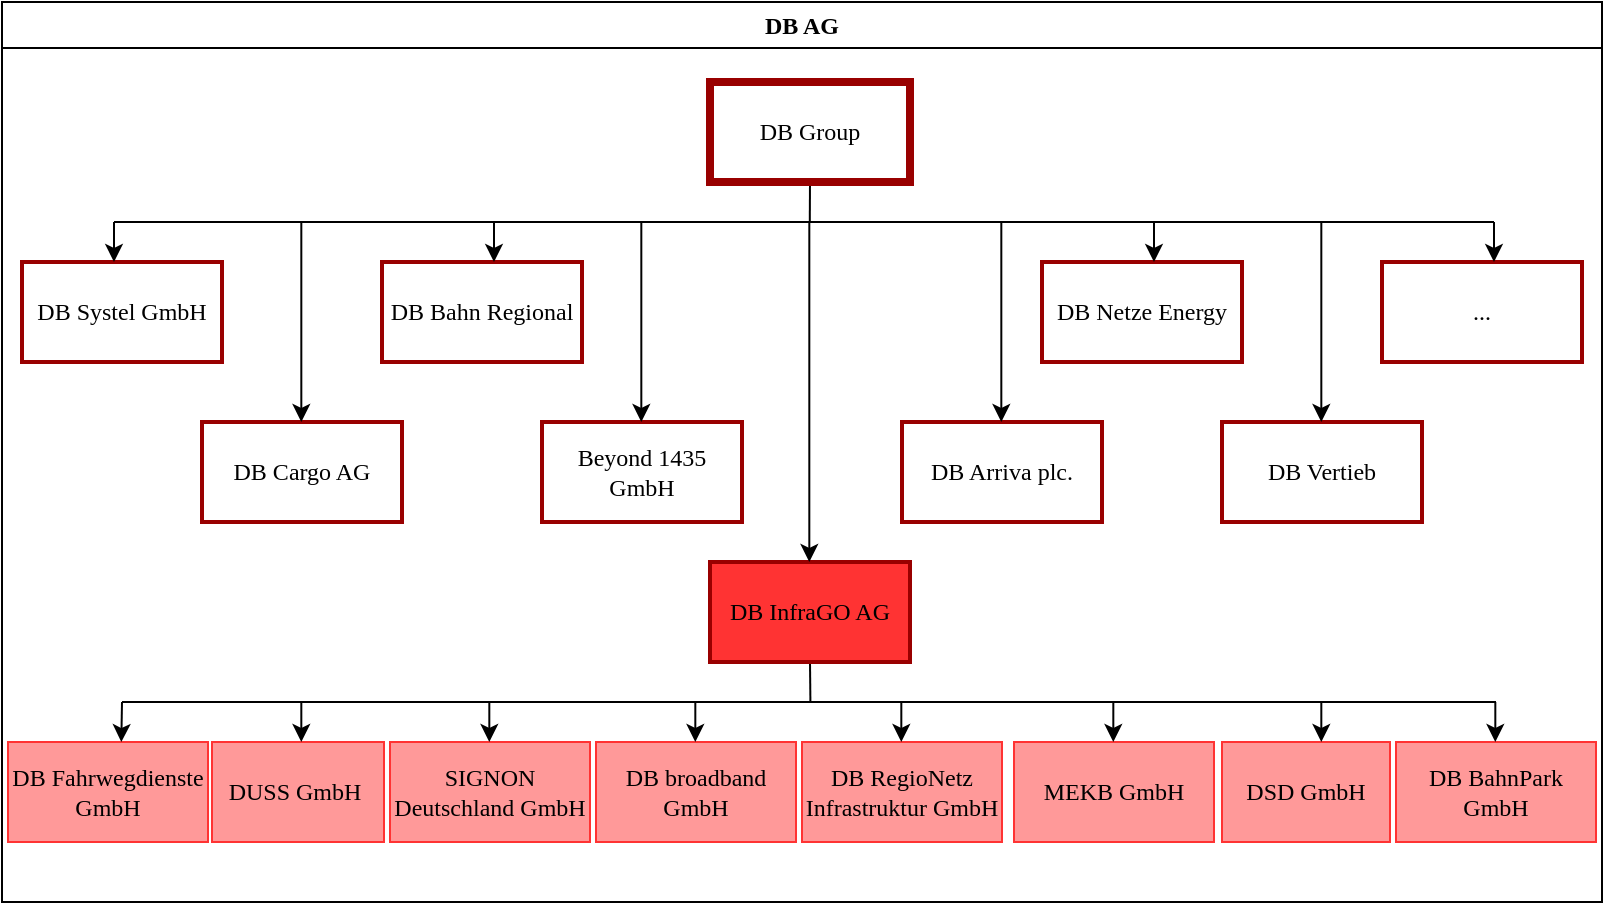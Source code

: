 <mxfile version="22.1.21" type="device">
  <diagram id="prtHgNgQTEPvFCAcTncT" name="Page-1">
    <mxGraphModel dx="768" dy="409" grid="1" gridSize="10" guides="1" tooltips="1" connect="1" arrows="1" fold="1" page="1" pageScale="1" pageWidth="827" pageHeight="1169" math="0" shadow="0">
      <root>
        <mxCell id="0" />
        <mxCell id="1" parent="0" />
        <mxCell id="kkPGquVViK1kUJGBI-3t-1" value="DB AG" style="swimlane;whiteSpace=wrap;html=1;fontFamily=Times New Roman;" vertex="1" parent="1">
          <mxGeometry x="14" y="220" width="800" height="450" as="geometry" />
        </mxCell>
        <mxCell id="kkPGquVViK1kUJGBI-3t-3" value="DB Systel GmbH" style="rounded=0;whiteSpace=wrap;html=1;fontFamily=Times New Roman;strokeWidth=2;strokeColor=#990000;" vertex="1" parent="kkPGquVViK1kUJGBI-3t-1">
          <mxGeometry x="10" y="130" width="100" height="50" as="geometry" />
        </mxCell>
        <mxCell id="kkPGquVViK1kUJGBI-3t-18" value="DB Arriva plc." style="rounded=0;whiteSpace=wrap;html=1;fontFamily=Times New Roman;strokeWidth=2;strokeColor=#990000;" vertex="1" parent="kkPGquVViK1kUJGBI-3t-1">
          <mxGeometry x="450" y="210" width="100" height="50" as="geometry" />
        </mxCell>
        <mxCell id="kkPGquVViK1kUJGBI-3t-19" value="DB Vertieb" style="rounded=0;whiteSpace=wrap;html=1;fontFamily=Times New Roman;strokeWidth=2;strokeColor=#990000;" vertex="1" parent="kkPGquVViK1kUJGBI-3t-1">
          <mxGeometry x="610" y="210" width="100" height="50" as="geometry" />
        </mxCell>
        <mxCell id="kkPGquVViK1kUJGBI-3t-20" value="DB Netze Energy" style="rounded=0;whiteSpace=wrap;html=1;fontFamily=Times New Roman;strokeWidth=2;strokeColor=#990000;" vertex="1" parent="kkPGquVViK1kUJGBI-3t-1">
          <mxGeometry x="520" y="130" width="100" height="50" as="geometry" />
        </mxCell>
        <mxCell id="kkPGquVViK1kUJGBI-3t-17" value="..." style="rounded=0;whiteSpace=wrap;html=1;fontFamily=Times New Roman;strokeWidth=2;strokeColor=#990000;" vertex="1" parent="kkPGquVViK1kUJGBI-3t-1">
          <mxGeometry x="690" y="130" width="100" height="50" as="geometry" />
        </mxCell>
        <mxCell id="kkPGquVViK1kUJGBI-3t-16" value="DB Cargo AG" style="rounded=0;whiteSpace=wrap;html=1;fontFamily=Times New Roman;strokeWidth=2;strokeColor=#990000;" vertex="1" parent="kkPGquVViK1kUJGBI-3t-1">
          <mxGeometry x="100" y="210" width="100" height="50" as="geometry" />
        </mxCell>
        <mxCell id="kkPGquVViK1kUJGBI-3t-15" value="DB Bahn Regional" style="rounded=0;whiteSpace=wrap;html=1;fontFamily=Times New Roman;strokeWidth=2;strokeColor=#990000;" vertex="1" parent="kkPGquVViK1kUJGBI-3t-1">
          <mxGeometry x="190" y="130" width="100" height="50" as="geometry" />
        </mxCell>
        <mxCell id="kkPGquVViK1kUJGBI-3t-14" value="Beyond 1435 GmbH" style="rounded=0;whiteSpace=wrap;html=1;fontFamily=Times New Roman;strokeWidth=2;strokeColor=#990000;" vertex="1" parent="kkPGquVViK1kUJGBI-3t-1">
          <mxGeometry x="270" y="210" width="100" height="50" as="geometry" />
        </mxCell>
        <mxCell id="kkPGquVViK1kUJGBI-3t-68" style="edgeStyle=orthogonalEdgeStyle;rounded=0;orthogonalLoop=1;jettySize=auto;html=1;exitX=0.5;exitY=1;exitDx=0;exitDy=0;endArrow=none;endFill=0;" edge="1" parent="kkPGquVViK1kUJGBI-3t-1" source="kkPGquVViK1kUJGBI-3t-13">
          <mxGeometry relative="1" as="geometry">
            <mxPoint x="404.207" y="350" as="targetPoint" />
          </mxGeometry>
        </mxCell>
        <mxCell id="kkPGquVViK1kUJGBI-3t-13" value="DB InfraGO AG" style="rounded=0;whiteSpace=wrap;html=1;fontFamily=Times New Roman;strokeWidth=2;strokeColor=#990000;fillColor=#FF3333;" vertex="1" parent="kkPGquVViK1kUJGBI-3t-1">
          <mxGeometry x="354" y="280" width="100" height="50" as="geometry" />
        </mxCell>
        <mxCell id="kkPGquVViK1kUJGBI-3t-23" style="edgeStyle=orthogonalEdgeStyle;rounded=0;orthogonalLoop=1;jettySize=auto;html=1;exitX=0.5;exitY=1;exitDx=0;exitDy=0;endArrow=none;endFill=0;fontFamily=Times New Roman;" edge="1" parent="kkPGquVViK1kUJGBI-3t-1" source="kkPGquVViK1kUJGBI-3t-21">
          <mxGeometry relative="1" as="geometry">
            <mxPoint x="403.897" y="110.0" as="targetPoint" />
          </mxGeometry>
        </mxCell>
        <mxCell id="kkPGquVViK1kUJGBI-3t-21" value="DB Group" style="rounded=0;whiteSpace=wrap;html=1;fontFamily=Times New Roman;strokeWidth=4;strokeColor=#990000;" vertex="1" parent="kkPGquVViK1kUJGBI-3t-1">
          <mxGeometry x="354" y="40" width="100" height="50" as="geometry" />
        </mxCell>
        <mxCell id="kkPGquVViK1kUJGBI-3t-26" value="" style="endArrow=classic;html=1;rounded=0;fontFamily=Times New Roman;endFill=1;" edge="1" parent="kkPGquVViK1kUJGBI-3t-1">
          <mxGeometry width="50" height="50" relative="1" as="geometry">
            <mxPoint x="746" y="110" as="sourcePoint" />
            <mxPoint x="746" y="130" as="targetPoint" />
          </mxGeometry>
        </mxCell>
        <mxCell id="kkPGquVViK1kUJGBI-3t-27" value="" style="endArrow=classic;html=1;rounded=0;fontFamily=Times New Roman;endFill=1;" edge="1" parent="kkPGquVViK1kUJGBI-3t-1">
          <mxGeometry width="50" height="50" relative="1" as="geometry">
            <mxPoint x="246" y="110" as="sourcePoint" />
            <mxPoint x="246" y="130" as="targetPoint" />
          </mxGeometry>
        </mxCell>
        <mxCell id="kkPGquVViK1kUJGBI-3t-28" value="" style="endArrow=classic;html=1;rounded=0;fontFamily=Times New Roman;endFill=1;" edge="1" parent="kkPGquVViK1kUJGBI-3t-1">
          <mxGeometry width="50" height="50" relative="1" as="geometry">
            <mxPoint x="576" y="110" as="sourcePoint" />
            <mxPoint x="576" y="130" as="targetPoint" />
          </mxGeometry>
        </mxCell>
        <mxCell id="kkPGquVViK1kUJGBI-3t-44" value="" style="endArrow=classic;html=1;rounded=0;fontFamily=Times New Roman;endFill=1;" edge="1" parent="kkPGquVViK1kUJGBI-3t-1">
          <mxGeometry width="50" height="50" relative="1" as="geometry">
            <mxPoint x="403.66" y="110" as="sourcePoint" />
            <mxPoint x="403.66" y="280" as="targetPoint" />
          </mxGeometry>
        </mxCell>
        <mxCell id="kkPGquVViK1kUJGBI-3t-48" value="" style="endArrow=classic;html=1;rounded=0;exitX=0.5;exitY=0;exitDx=0;exitDy=0;fontFamily=Times New Roman;endFill=1;" edge="1" parent="kkPGquVViK1kUJGBI-3t-1">
          <mxGeometry width="50" height="50" relative="1" as="geometry">
            <mxPoint x="149.66" y="110" as="sourcePoint" />
            <mxPoint x="149.66" y="210" as="targetPoint" />
          </mxGeometry>
        </mxCell>
        <mxCell id="kkPGquVViK1kUJGBI-3t-47" value="" style="endArrow=classic;html=1;rounded=0;exitX=0.5;exitY=0;exitDx=0;exitDy=0;fontFamily=Times New Roman;endFill=1;" edge="1" parent="kkPGquVViK1kUJGBI-3t-1">
          <mxGeometry width="50" height="50" relative="1" as="geometry">
            <mxPoint x="659.66" y="110" as="sourcePoint" />
            <mxPoint x="659.66" y="210" as="targetPoint" />
          </mxGeometry>
        </mxCell>
        <mxCell id="kkPGquVViK1kUJGBI-3t-46" value="" style="endArrow=classic;html=1;rounded=0;exitX=0.5;exitY=0;exitDx=0;exitDy=0;fontFamily=Times New Roman;endFill=1;" edge="1" parent="kkPGquVViK1kUJGBI-3t-1">
          <mxGeometry width="50" height="50" relative="1" as="geometry">
            <mxPoint x="499.66" y="110" as="sourcePoint" />
            <mxPoint x="499.66" y="210" as="targetPoint" />
          </mxGeometry>
        </mxCell>
        <mxCell id="kkPGquVViK1kUJGBI-3t-49" value="DB Fahrwegdienste GmbH" style="rounded=0;whiteSpace=wrap;html=1;fontFamily=Times New Roman;fillColor=#FF9999;strokeColor=#FF3333;" vertex="1" parent="kkPGquVViK1kUJGBI-3t-1">
          <mxGeometry x="3" y="370" width="100" height="50" as="geometry" />
        </mxCell>
        <mxCell id="kkPGquVViK1kUJGBI-3t-50" value="DUSS GmbH&amp;nbsp;" style="rounded=0;whiteSpace=wrap;html=1;fontFamily=Times New Roman;fillColor=#FF9999;strokeColor=#FF3333;" vertex="1" parent="kkPGquVViK1kUJGBI-3t-1">
          <mxGeometry x="105" y="370" width="86" height="50" as="geometry" />
        </mxCell>
        <mxCell id="kkPGquVViK1kUJGBI-3t-51" value="SIGNON Deutschland GmbH" style="rounded=0;whiteSpace=wrap;html=1;fontFamily=Times New Roman;fillColor=#FF9999;strokeColor=#FF3333;" vertex="1" parent="kkPGquVViK1kUJGBI-3t-1">
          <mxGeometry x="194" y="370" width="100" height="50" as="geometry" />
        </mxCell>
        <mxCell id="kkPGquVViK1kUJGBI-3t-52" value="DB broadband GmbH" style="rounded=0;whiteSpace=wrap;html=1;fontFamily=Times New Roman;fillColor=#FF9999;strokeColor=#FF3333;" vertex="1" parent="kkPGquVViK1kUJGBI-3t-1">
          <mxGeometry x="297" y="370" width="100" height="50" as="geometry" />
        </mxCell>
        <mxCell id="kkPGquVViK1kUJGBI-3t-53" value="DB RegioNetz Infrastruktur GmbH" style="rounded=0;whiteSpace=wrap;html=1;fontFamily=Times New Roman;fillColor=#FF9999;strokeColor=#FF3333;" vertex="1" parent="kkPGquVViK1kUJGBI-3t-1">
          <mxGeometry x="400" y="370" width="100" height="50" as="geometry" />
        </mxCell>
        <mxCell id="kkPGquVViK1kUJGBI-3t-54" value="DSD GmbH" style="rounded=0;whiteSpace=wrap;html=1;fontFamily=Times New Roman;fillColor=#FF9999;strokeColor=#FF3333;" vertex="1" parent="kkPGquVViK1kUJGBI-3t-1">
          <mxGeometry x="610" y="370" width="84" height="50" as="geometry" />
        </mxCell>
        <mxCell id="kkPGquVViK1kUJGBI-3t-58" value="DB BahnPark GmbH" style="rounded=0;whiteSpace=wrap;html=1;fontFamily=Times New Roman;fillColor=#FF9999;strokeColor=#FF3333;" vertex="1" parent="kkPGquVViK1kUJGBI-3t-1">
          <mxGeometry x="697" y="370" width="100" height="50" as="geometry" />
        </mxCell>
        <mxCell id="kkPGquVViK1kUJGBI-3t-57" value="MEKB GmbH" style="rounded=0;whiteSpace=wrap;html=1;fontFamily=Times New Roman;fillColor=#FF9999;strokeColor=#FF3333;" vertex="1" parent="kkPGquVViK1kUJGBI-3t-1">
          <mxGeometry x="506" y="370" width="100" height="50" as="geometry" />
        </mxCell>
        <mxCell id="kkPGquVViK1kUJGBI-3t-59" value="" style="endArrow=none;html=1;rounded=0;fontFamily=Times New Roman;" edge="1" parent="kkPGquVViK1kUJGBI-3t-1">
          <mxGeometry width="50" height="50" relative="1" as="geometry">
            <mxPoint x="60" y="350" as="sourcePoint" />
            <mxPoint x="747" y="350" as="targetPoint" />
          </mxGeometry>
        </mxCell>
        <mxCell id="kkPGquVViK1kUJGBI-3t-60" value="" style="endArrow=classic;html=1;rounded=0;fontFamily=Times New Roman;endFill=1;" edge="1" parent="kkPGquVViK1kUJGBI-3t-1">
          <mxGeometry width="50" height="50" relative="1" as="geometry">
            <mxPoint x="60" y="350" as="sourcePoint" />
            <mxPoint x="59.66" y="370" as="targetPoint" />
          </mxGeometry>
        </mxCell>
        <mxCell id="kkPGquVViK1kUJGBI-3t-61" value="" style="endArrow=classic;html=1;rounded=0;fontFamily=Times New Roman;endFill=1;" edge="1" parent="kkPGquVViK1kUJGBI-3t-1">
          <mxGeometry width="50" height="50" relative="1" as="geometry">
            <mxPoint x="149.66" y="350" as="sourcePoint" />
            <mxPoint x="149.66" y="370" as="targetPoint" />
          </mxGeometry>
        </mxCell>
        <mxCell id="kkPGquVViK1kUJGBI-3t-62" value="" style="endArrow=classic;html=1;rounded=0;fontFamily=Times New Roman;endFill=1;" edge="1" parent="kkPGquVViK1kUJGBI-3t-1">
          <mxGeometry width="50" height="50" relative="1" as="geometry">
            <mxPoint x="243.66" y="350" as="sourcePoint" />
            <mxPoint x="243.66" y="370" as="targetPoint" />
          </mxGeometry>
        </mxCell>
        <mxCell id="kkPGquVViK1kUJGBI-3t-63" value="" style="endArrow=classic;html=1;rounded=0;fontFamily=Times New Roman;endFill=1;" edge="1" parent="kkPGquVViK1kUJGBI-3t-1">
          <mxGeometry width="50" height="50" relative="1" as="geometry">
            <mxPoint x="346.66" y="350" as="sourcePoint" />
            <mxPoint x="346.66" y="370" as="targetPoint" />
          </mxGeometry>
        </mxCell>
        <mxCell id="kkPGquVViK1kUJGBI-3t-64" value="" style="endArrow=classic;html=1;rounded=0;fontFamily=Times New Roman;endFill=1;" edge="1" parent="kkPGquVViK1kUJGBI-3t-1">
          <mxGeometry width="50" height="50" relative="1" as="geometry">
            <mxPoint x="449.66" y="350" as="sourcePoint" />
            <mxPoint x="449.66" y="370" as="targetPoint" />
          </mxGeometry>
        </mxCell>
        <mxCell id="kkPGquVViK1kUJGBI-3t-65" value="" style="endArrow=classic;html=1;rounded=0;fontFamily=Times New Roman;endFill=1;" edge="1" parent="kkPGquVViK1kUJGBI-3t-1">
          <mxGeometry width="50" height="50" relative="1" as="geometry">
            <mxPoint x="555.66" y="350" as="sourcePoint" />
            <mxPoint x="555.66" y="370" as="targetPoint" />
          </mxGeometry>
        </mxCell>
        <mxCell id="kkPGquVViK1kUJGBI-3t-67" value="" style="endArrow=classic;html=1;rounded=0;fontFamily=Times New Roman;endFill=1;" edge="1" parent="kkPGquVViK1kUJGBI-3t-1">
          <mxGeometry width="50" height="50" relative="1" as="geometry">
            <mxPoint x="659.66" y="350" as="sourcePoint" />
            <mxPoint x="659.66" y="370" as="targetPoint" />
          </mxGeometry>
        </mxCell>
        <mxCell id="kkPGquVViK1kUJGBI-3t-66" value="" style="endArrow=classic;html=1;rounded=0;fontFamily=Times New Roman;endFill=1;" edge="1" parent="kkPGquVViK1kUJGBI-3t-1">
          <mxGeometry width="50" height="50" relative="1" as="geometry">
            <mxPoint x="746.66" y="350" as="sourcePoint" />
            <mxPoint x="746.66" y="370" as="targetPoint" />
          </mxGeometry>
        </mxCell>
        <mxCell id="kkPGquVViK1kUJGBI-3t-69" value="" style="endArrow=classic;html=1;rounded=0;exitX=0.5;exitY=0;exitDx=0;exitDy=0;fontFamily=Times New Roman;endFill=1;" edge="1" parent="kkPGquVViK1kUJGBI-3t-1">
          <mxGeometry width="50" height="50" relative="1" as="geometry">
            <mxPoint x="319.66" y="110" as="sourcePoint" />
            <mxPoint x="319.66" y="210" as="targetPoint" />
          </mxGeometry>
        </mxCell>
        <mxCell id="kkPGquVViK1kUJGBI-3t-22" value="" style="endArrow=none;html=1;rounded=0;fontFamily=Times New Roman;" edge="1" parent="1">
          <mxGeometry width="50" height="50" relative="1" as="geometry">
            <mxPoint x="70" y="330" as="sourcePoint" />
            <mxPoint x="760" y="330" as="targetPoint" />
          </mxGeometry>
        </mxCell>
        <mxCell id="kkPGquVViK1kUJGBI-3t-25" value="" style="endArrow=classic;html=1;rounded=0;fontFamily=Times New Roman;endFill=1;" edge="1" parent="1">
          <mxGeometry width="50" height="50" relative="1" as="geometry">
            <mxPoint x="70" y="330" as="sourcePoint" />
            <mxPoint x="70" y="350" as="targetPoint" />
          </mxGeometry>
        </mxCell>
        <mxCell id="kkPGquVViK1kUJGBI-3t-45" value="" style="endArrow=classic;html=1;rounded=0;exitX=0.5;exitY=0;exitDx=0;exitDy=0;fontFamily=Times New Roman;endFill=1;" edge="1" parent="1" source="kkPGquVViK1kUJGBI-3t-14">
          <mxGeometry width="50" height="50" relative="1" as="geometry">
            <mxPoint x="420" y="210" as="sourcePoint" />
            <mxPoint x="334" y="430" as="targetPoint" />
          </mxGeometry>
        </mxCell>
      </root>
    </mxGraphModel>
  </diagram>
</mxfile>
